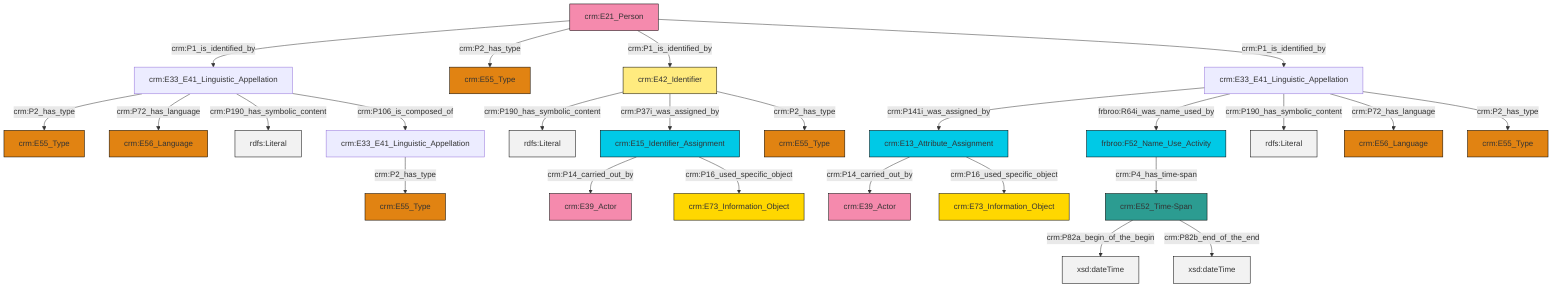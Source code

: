 graph TD
classDef Literal fill:#f2f2f2,stroke:#000000;
classDef CRM_Entity fill:#FFFFFF,stroke:#000000;
classDef Temporal_Entity fill:#00C9E6, stroke:#000000;
classDef Type fill:#E18312, stroke:#000000;
classDef Time-Span fill:#2C9C91, stroke:#000000;
classDef Appellation fill:#FFEB7F, stroke:#000000;
classDef Place fill:#008836, stroke:#000000;
classDef Persistent_Item fill:#B266B2, stroke:#000000;
classDef Conceptual_Object fill:#FFD700, stroke:#000000;
classDef Physical_Thing fill:#D2B48C, stroke:#000000;
classDef Actor fill:#f58aad, stroke:#000000;
classDef PC_Classes fill:#4ce600, stroke:#000000;
classDef Multi fill:#cccccc,stroke:#000000;

0["crm:E42_Identifier"]:::Appellation -->|crm:P190_has_symbolic_content| 1[rdfs:Literal]:::Literal
6["crm:E33_E41_Linguistic_Appellation"]:::Default -->|crm:P141i_was_assigned_by| 7["crm:E13_Attribute_Assignment"]:::Temporal_Entity
8["crm:E52_Time-Span"]:::Time-Span -->|crm:P82a_begin_of_the_begin| 9[xsd:dateTime]:::Literal
11["crm:E21_Person"]:::Actor -->|crm:P1_is_identified_by| 12["crm:E33_E41_Linguistic_Appellation"]:::Default
12["crm:E33_E41_Linguistic_Appellation"]:::Default -->|crm:P2_has_type| 13["crm:E55_Type"]:::Type
6["crm:E33_E41_Linguistic_Appellation"]:::Default -->|frbroo:R64i_was_name_used_by| 4["frbroo:F52_Name_Use_Activity"]:::Temporal_Entity
12["crm:E33_E41_Linguistic_Appellation"]:::Default -->|crm:P72_has_language| 14["crm:E56_Language"]:::Type
11["crm:E21_Person"]:::Actor -->|crm:P2_has_type| 16["crm:E55_Type"]:::Type
4["frbroo:F52_Name_Use_Activity"]:::Temporal_Entity -->|crm:P4_has_time-span| 8["crm:E52_Time-Span"]:::Time-Span
11["crm:E21_Person"]:::Actor -->|crm:P1_is_identified_by| 0["crm:E42_Identifier"]:::Appellation
0["crm:E42_Identifier"]:::Appellation -->|crm:P37i_was_assigned_by| 20["crm:E15_Identifier_Assignment"]:::Temporal_Entity
0["crm:E42_Identifier"]:::Appellation -->|crm:P2_has_type| 17["crm:E55_Type"]:::Type
20["crm:E15_Identifier_Assignment"]:::Temporal_Entity -->|crm:P14_carried_out_by| 27["crm:E39_Actor"]:::Actor
7["crm:E13_Attribute_Assignment"]:::Temporal_Entity -->|crm:P14_carried_out_by| 25["crm:E39_Actor"]:::Actor
6["crm:E33_E41_Linguistic_Appellation"]:::Default -->|crm:P190_has_symbolic_content| 36[rdfs:Literal]:::Literal
6["crm:E33_E41_Linguistic_Appellation"]:::Default -->|crm:P72_has_language| 32["crm:E56_Language"]:::Type
11["crm:E21_Person"]:::Actor -->|crm:P1_is_identified_by| 6["crm:E33_E41_Linguistic_Appellation"]:::Default
12["crm:E33_E41_Linguistic_Appellation"]:::Default -->|crm:P190_has_symbolic_content| 40[rdfs:Literal]:::Literal
7["crm:E13_Attribute_Assignment"]:::Temporal_Entity -->|crm:P16_used_specific_object| 41["crm:E73_Information_Object"]:::Conceptual_Object
12["crm:E33_E41_Linguistic_Appellation"]:::Default -->|crm:P106_is_composed_of| 2["crm:E33_E41_Linguistic_Appellation"]:::Default
20["crm:E15_Identifier_Assignment"]:::Temporal_Entity -->|crm:P16_used_specific_object| 22["crm:E73_Information_Object"]:::Conceptual_Object
8["crm:E52_Time-Span"]:::Time-Span -->|crm:P82b_end_of_the_end| 45[xsd:dateTime]:::Literal
2["crm:E33_E41_Linguistic_Appellation"]:::Default -->|crm:P2_has_type| 38["crm:E55_Type"]:::Type
6["crm:E33_E41_Linguistic_Appellation"]:::Default -->|crm:P2_has_type| 29["crm:E55_Type"]:::Type